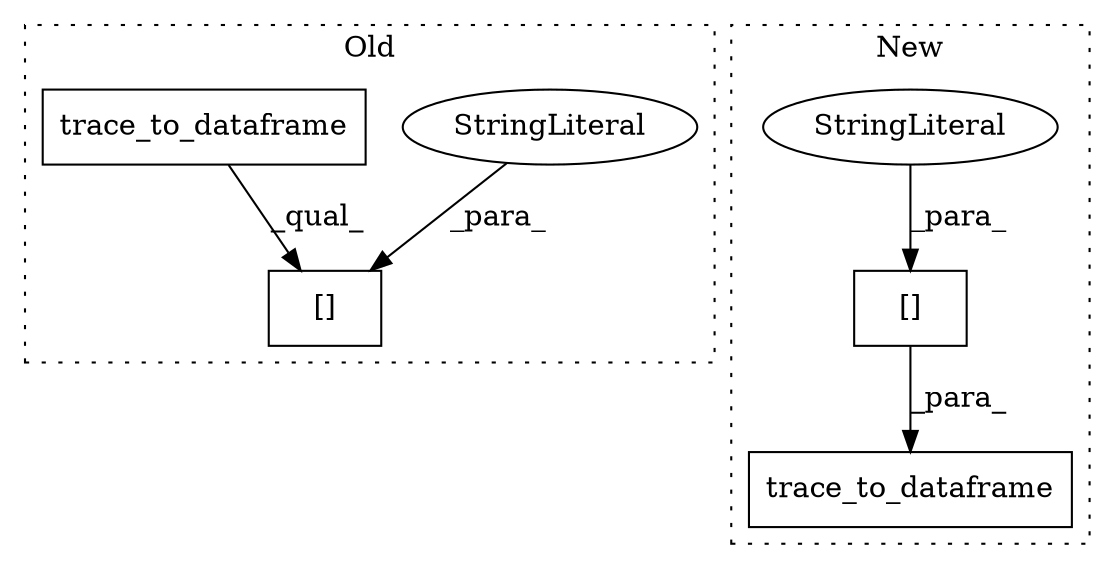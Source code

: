 digraph G {
subgraph cluster0 {
1 [label="[]" a="2" s="762,823" l="35,1" shape="box"];
3 [label="StringLiteral" a="45" s="797" l="26" shape="ellipse"];
5 [label="trace_to_dataframe" a="32" s="762,795" l="19,1" shape="box"];
label = "Old";
style="dotted";
}
subgraph cluster1 {
2 [label="trace_to_dataframe" a="32" s="796,857" l="19,1" shape="box"];
4 [label="[]" a="2" s="815,847" l="6,1" shape="box"];
6 [label="StringLiteral" a="45" s="821" l="26" shape="ellipse"];
label = "New";
style="dotted";
}
3 -> 1 [label="_para_"];
4 -> 2 [label="_para_"];
5 -> 1 [label="_qual_"];
6 -> 4 [label="_para_"];
}